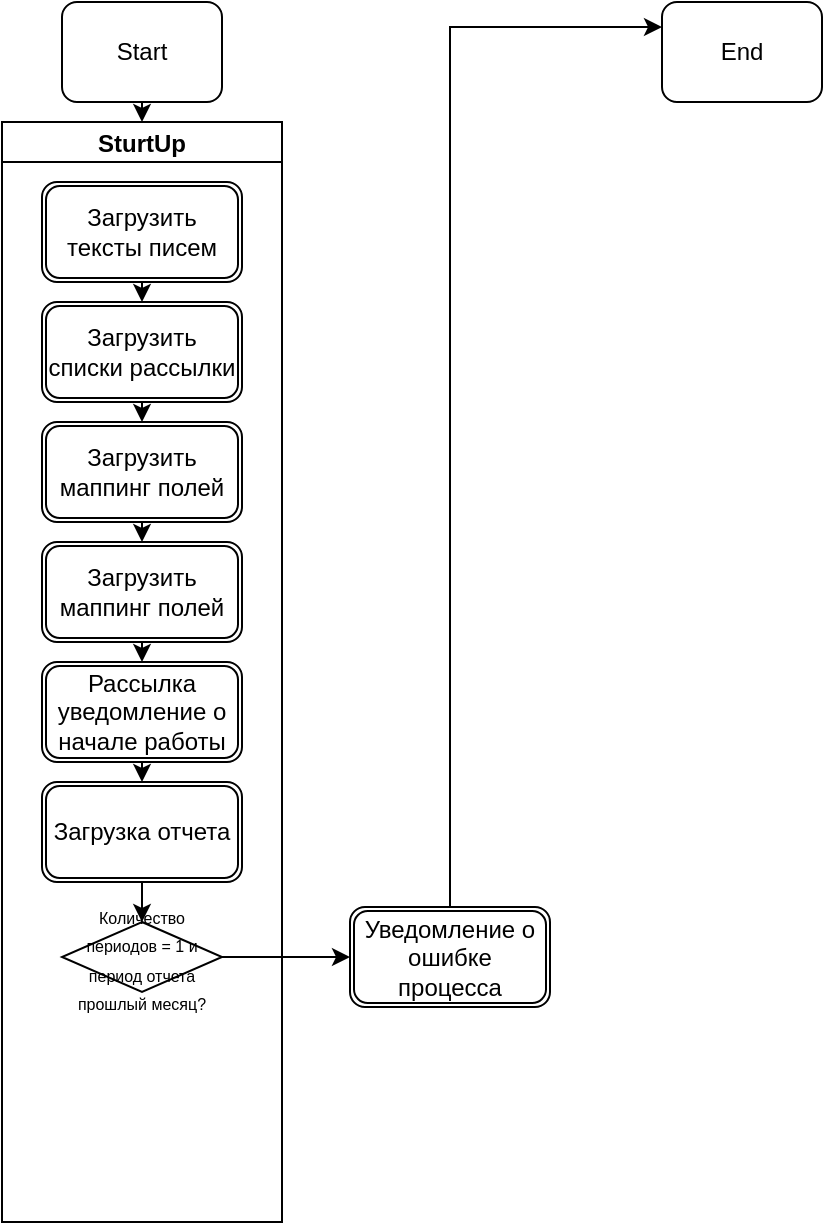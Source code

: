 <mxfile version="21.1.9" type="github">
  <diagram id="C5RBs43oDa-KdzZeNtuy" name="Page-1">
    <mxGraphModel dx="494" dy="754" grid="1" gridSize="10" guides="1" tooltips="1" connect="1" arrows="1" fold="1" page="1" pageScale="1" pageWidth="827" pageHeight="1169" math="0" shadow="0">
      <root>
        <mxCell id="WIyWlLk6GJQsqaUBKTNV-0" />
        <mxCell id="WIyWlLk6GJQsqaUBKTNV-1" parent="WIyWlLk6GJQsqaUBKTNV-0" />
        <mxCell id="a5ogxu9tReecGd_fqsYU-39" style="edgeStyle=orthogonalEdgeStyle;rounded=0;orthogonalLoop=1;jettySize=auto;html=1;exitX=0.5;exitY=1;exitDx=0;exitDy=0;entryX=0.5;entryY=0;entryDx=0;entryDy=0;" edge="1" parent="WIyWlLk6GJQsqaUBKTNV-1" source="WIyWlLk6GJQsqaUBKTNV-3" target="a5ogxu9tReecGd_fqsYU-13">
          <mxGeometry relative="1" as="geometry" />
        </mxCell>
        <mxCell id="WIyWlLk6GJQsqaUBKTNV-3" value="Start" style="rounded=1;whiteSpace=wrap;html=1;fontSize=12;glass=0;strokeWidth=1;shadow=0;" parent="WIyWlLk6GJQsqaUBKTNV-1" vertex="1">
          <mxGeometry x="170" y="70" width="80" height="50" as="geometry" />
        </mxCell>
        <mxCell id="a5ogxu9tReecGd_fqsYU-0" value="End" style="rounded=1;whiteSpace=wrap;html=1;fontSize=12;glass=0;strokeWidth=1;shadow=0;" vertex="1" parent="WIyWlLk6GJQsqaUBKTNV-1">
          <mxGeometry x="470" y="70" width="80" height="50" as="geometry" />
        </mxCell>
        <mxCell id="a5ogxu9tReecGd_fqsYU-13" value="SturtUp" style="swimlane;startSize=20;horizontal=1;containerType=tree;" vertex="1" parent="WIyWlLk6GJQsqaUBKTNV-1">
          <mxGeometry x="140" y="130" width="140" height="550" as="geometry" />
        </mxCell>
        <mxCell id="a5ogxu9tReecGd_fqsYU-37" style="edgeStyle=orthogonalEdgeStyle;rounded=0;orthogonalLoop=1;jettySize=auto;html=1;exitX=0.5;exitY=1;exitDx=0;exitDy=0;entryX=0.5;entryY=0;entryDx=0;entryDy=0;" edge="1" parent="a5ogxu9tReecGd_fqsYU-13" source="a5ogxu9tReecGd_fqsYU-8" target="a5ogxu9tReecGd_fqsYU-17">
          <mxGeometry relative="1" as="geometry" />
        </mxCell>
        <mxCell id="a5ogxu9tReecGd_fqsYU-8" value="Загрузить списки рассылки" style="shape=ext;double=1;rounded=1;whiteSpace=wrap;html=1;" vertex="1" parent="a5ogxu9tReecGd_fqsYU-13">
          <mxGeometry x="20" y="90" width="100" height="50" as="geometry" />
        </mxCell>
        <mxCell id="a5ogxu9tReecGd_fqsYU-36" style="edgeStyle=orthogonalEdgeStyle;rounded=0;orthogonalLoop=1;jettySize=auto;html=1;exitX=0.5;exitY=1;exitDx=0;exitDy=0;entryX=0.5;entryY=0;entryDx=0;entryDy=0;" edge="1" parent="a5ogxu9tReecGd_fqsYU-13" source="a5ogxu9tReecGd_fqsYU-17" target="a5ogxu9tReecGd_fqsYU-18">
          <mxGeometry relative="1" as="geometry" />
        </mxCell>
        <mxCell id="a5ogxu9tReecGd_fqsYU-17" value="Загрузить маппинг полей" style="shape=ext;double=1;rounded=1;whiteSpace=wrap;html=1;" vertex="1" parent="a5ogxu9tReecGd_fqsYU-13">
          <mxGeometry x="20" y="150" width="100" height="50" as="geometry" />
        </mxCell>
        <mxCell id="a5ogxu9tReecGd_fqsYU-35" style="edgeStyle=orthogonalEdgeStyle;rounded=0;orthogonalLoop=1;jettySize=auto;html=1;exitX=0.5;exitY=1;exitDx=0;exitDy=0;entryX=0.5;entryY=0;entryDx=0;entryDy=0;" edge="1" parent="a5ogxu9tReecGd_fqsYU-13" source="a5ogxu9tReecGd_fqsYU-18" target="a5ogxu9tReecGd_fqsYU-19">
          <mxGeometry relative="1" as="geometry" />
        </mxCell>
        <mxCell id="a5ogxu9tReecGd_fqsYU-18" value="Загрузить маппинг полей" style="shape=ext;double=1;rounded=1;whiteSpace=wrap;html=1;" vertex="1" parent="a5ogxu9tReecGd_fqsYU-13">
          <mxGeometry x="20" y="210" width="100" height="50" as="geometry" />
        </mxCell>
        <mxCell id="a5ogxu9tReecGd_fqsYU-38" style="edgeStyle=orthogonalEdgeStyle;rounded=0;orthogonalLoop=1;jettySize=auto;html=1;exitX=0.5;exitY=1;exitDx=0;exitDy=0;entryX=0.5;entryY=0;entryDx=0;entryDy=0;" edge="1" parent="a5ogxu9tReecGd_fqsYU-13" source="a5ogxu9tReecGd_fqsYU-5" target="a5ogxu9tReecGd_fqsYU-8">
          <mxGeometry relative="1" as="geometry" />
        </mxCell>
        <mxCell id="a5ogxu9tReecGd_fqsYU-5" value="Загрузить тексты писем" style="shape=ext;double=1;rounded=1;whiteSpace=wrap;html=1;" vertex="1" parent="a5ogxu9tReecGd_fqsYU-13">
          <mxGeometry x="20" y="30" width="100" height="50" as="geometry" />
        </mxCell>
        <mxCell id="a5ogxu9tReecGd_fqsYU-34" style="edgeStyle=orthogonalEdgeStyle;rounded=0;orthogonalLoop=1;jettySize=auto;html=1;exitX=0.5;exitY=1;exitDx=0;exitDy=0;entryX=0.5;entryY=0;entryDx=0;entryDy=0;" edge="1" parent="a5ogxu9tReecGd_fqsYU-13" source="a5ogxu9tReecGd_fqsYU-19" target="a5ogxu9tReecGd_fqsYU-20">
          <mxGeometry relative="1" as="geometry" />
        </mxCell>
        <mxCell id="a5ogxu9tReecGd_fqsYU-19" value="Рассылка уведомление о начале работы" style="shape=ext;double=1;rounded=1;whiteSpace=wrap;html=1;" vertex="1" parent="a5ogxu9tReecGd_fqsYU-13">
          <mxGeometry x="20" y="270" width="100" height="50" as="geometry" />
        </mxCell>
        <mxCell id="a5ogxu9tReecGd_fqsYU-33" style="edgeStyle=orthogonalEdgeStyle;rounded=0;orthogonalLoop=1;jettySize=auto;html=1;exitX=0.5;exitY=1;exitDx=0;exitDy=0;entryX=0.5;entryY=0;entryDx=0;entryDy=0;" edge="1" parent="a5ogxu9tReecGd_fqsYU-13" source="a5ogxu9tReecGd_fqsYU-20" target="a5ogxu9tReecGd_fqsYU-24">
          <mxGeometry relative="1" as="geometry" />
        </mxCell>
        <mxCell id="a5ogxu9tReecGd_fqsYU-20" value="Загрузка отчета" style="shape=ext;double=1;rounded=1;whiteSpace=wrap;html=1;" vertex="1" parent="a5ogxu9tReecGd_fqsYU-13">
          <mxGeometry x="20" y="330" width="100" height="50" as="geometry" />
        </mxCell>
        <mxCell id="a5ogxu9tReecGd_fqsYU-24" value="&lt;font style=&quot;font-size: 8px;&quot;&gt;Количество периодов = 1 и период отчета прошлый месяц?&lt;/font&gt;" style="rhombus;whiteSpace=wrap;html=1;" vertex="1" parent="a5ogxu9tReecGd_fqsYU-13">
          <mxGeometry x="30" y="400" width="80" height="35" as="geometry" />
        </mxCell>
        <mxCell id="a5ogxu9tReecGd_fqsYU-32" style="edgeStyle=orthogonalEdgeStyle;rounded=0;orthogonalLoop=1;jettySize=auto;html=1;exitX=0.5;exitY=0;exitDx=0;exitDy=0;entryX=0;entryY=0.25;entryDx=0;entryDy=0;" edge="1" parent="WIyWlLk6GJQsqaUBKTNV-1" source="a5ogxu9tReecGd_fqsYU-30" target="a5ogxu9tReecGd_fqsYU-0">
          <mxGeometry relative="1" as="geometry" />
        </mxCell>
        <mxCell id="a5ogxu9tReecGd_fqsYU-30" value="Уведомление о ошибке процесса" style="shape=ext;double=1;rounded=1;whiteSpace=wrap;html=1;" vertex="1" parent="WIyWlLk6GJQsqaUBKTNV-1">
          <mxGeometry x="314" y="522.5" width="100" height="50" as="geometry" />
        </mxCell>
        <mxCell id="a5ogxu9tReecGd_fqsYU-31" style="edgeStyle=orthogonalEdgeStyle;rounded=0;orthogonalLoop=1;jettySize=auto;html=1;exitX=1;exitY=0.5;exitDx=0;exitDy=0;entryX=0;entryY=0.5;entryDx=0;entryDy=0;" edge="1" parent="WIyWlLk6GJQsqaUBKTNV-1" source="a5ogxu9tReecGd_fqsYU-24" target="a5ogxu9tReecGd_fqsYU-30">
          <mxGeometry relative="1" as="geometry" />
        </mxCell>
      </root>
    </mxGraphModel>
  </diagram>
</mxfile>
